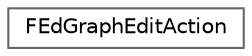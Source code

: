 digraph "Graphical Class Hierarchy"
{
 // INTERACTIVE_SVG=YES
 // LATEX_PDF_SIZE
  bgcolor="transparent";
  edge [fontname=Helvetica,fontsize=10,labelfontname=Helvetica,labelfontsize=10];
  node [fontname=Helvetica,fontsize=10,shape=box,height=0.2,width=0.4];
  rankdir="LR";
  Node0 [id="Node000000",label="FEdGraphEditAction",height=0.2,width=0.4,color="grey40", fillcolor="white", style="filled",URL="$d9/df6/structFEdGraphEditAction.html",tooltip="Struct containing information about what actions occurred on the graph."];
}
